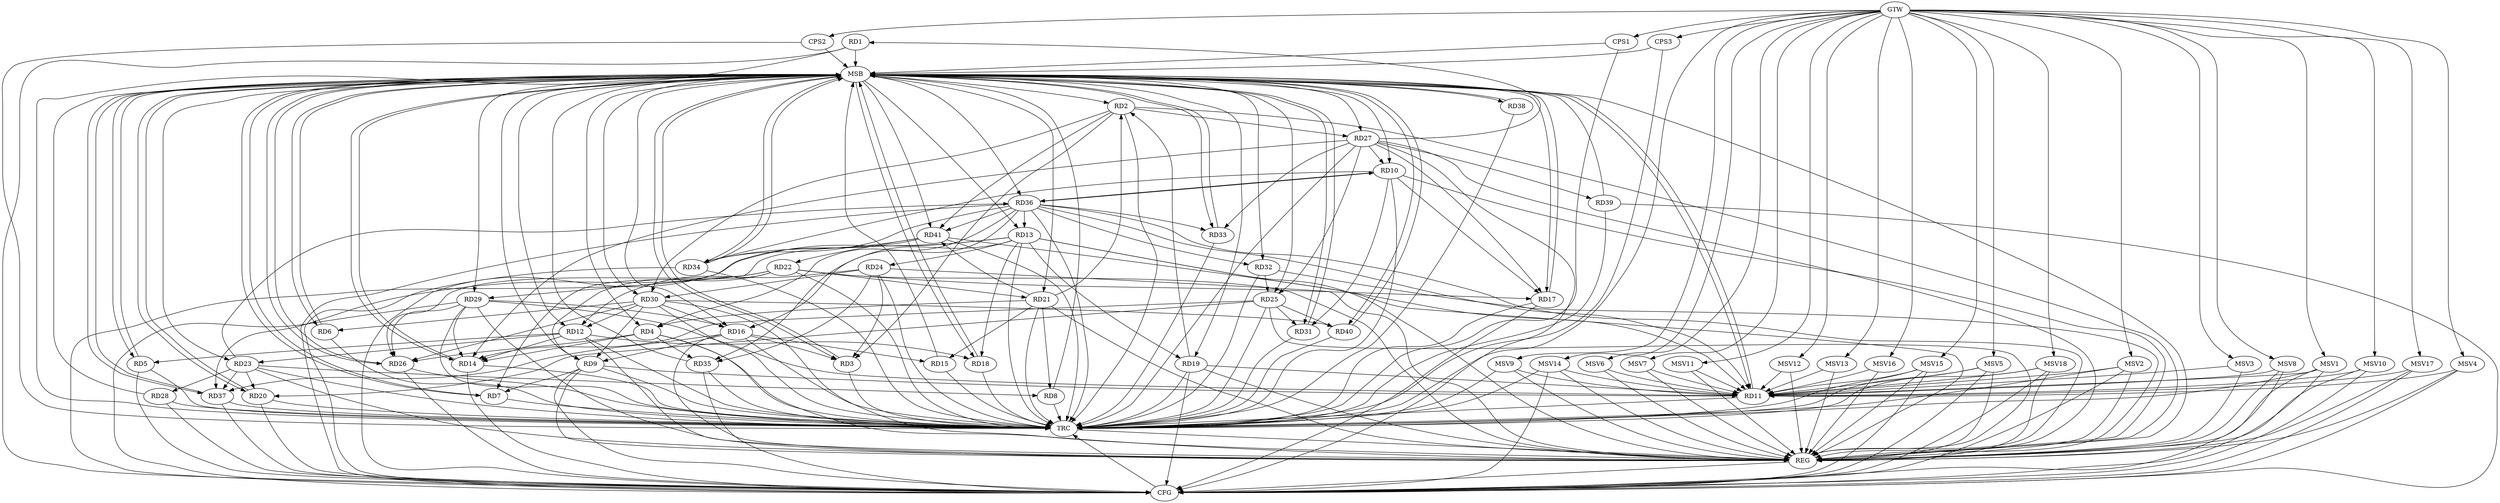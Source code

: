 strict digraph G {
  RD1 [ label="RD1" ];
  RD2 [ label="RD2" ];
  RD3 [ label="RD3" ];
  RD4 [ label="RD4" ];
  RD5 [ label="RD5" ];
  RD6 [ label="RD6" ];
  RD7 [ label="RD7" ];
  RD8 [ label="RD8" ];
  RD9 [ label="RD9" ];
  RD10 [ label="RD10" ];
  RD11 [ label="RD11" ];
  RD12 [ label="RD12" ];
  RD13 [ label="RD13" ];
  RD14 [ label="RD14" ];
  RD15 [ label="RD15" ];
  RD16 [ label="RD16" ];
  RD17 [ label="RD17" ];
  RD18 [ label="RD18" ];
  RD19 [ label="RD19" ];
  RD20 [ label="RD20" ];
  RD21 [ label="RD21" ];
  RD22 [ label="RD22" ];
  RD23 [ label="RD23" ];
  RD24 [ label="RD24" ];
  RD25 [ label="RD25" ];
  RD26 [ label="RD26" ];
  RD27 [ label="RD27" ];
  RD28 [ label="RD28" ];
  RD29 [ label="RD29" ];
  RD30 [ label="RD30" ];
  RD31 [ label="RD31" ];
  RD32 [ label="RD32" ];
  RD33 [ label="RD33" ];
  RD34 [ label="RD34" ];
  RD35 [ label="RD35" ];
  RD36 [ label="RD36" ];
  RD37 [ label="RD37" ];
  RD38 [ label="RD38" ];
  RD39 [ label="RD39" ];
  RD40 [ label="RD40" ];
  RD41 [ label="RD41" ];
  CPS1 [ label="CPS1" ];
  CPS2 [ label="CPS2" ];
  CPS3 [ label="CPS3" ];
  GTW [ label="GTW" ];
  REG [ label="REG" ];
  MSB [ label="MSB" ];
  CFG [ label="CFG" ];
  TRC [ label="TRC" ];
  MSV1 [ label="MSV1" ];
  MSV2 [ label="MSV2" ];
  MSV3 [ label="MSV3" ];
  MSV4 [ label="MSV4" ];
  MSV5 [ label="MSV5" ];
  MSV6 [ label="MSV6" ];
  MSV7 [ label="MSV7" ];
  MSV8 [ label="MSV8" ];
  MSV9 [ label="MSV9" ];
  MSV10 [ label="MSV10" ];
  MSV11 [ label="MSV11" ];
  MSV12 [ label="MSV12" ];
  MSV13 [ label="MSV13" ];
  MSV14 [ label="MSV14" ];
  MSV15 [ label="MSV15" ];
  MSV16 [ label="MSV16" ];
  MSV17 [ label="MSV17" ];
  MSV18 [ label="MSV18" ];
  RD27 -> RD1;
  RD2 -> RD3;
  RD19 -> RD2;
  RD21 -> RD2;
  RD2 -> RD27;
  RD2 -> RD30;
  RD2 -> RD41;
  RD16 -> RD3;
  RD24 -> RD3;
  RD4 -> RD14;
  RD21 -> RD4;
  RD4 -> RD26;
  RD4 -> RD35;
  RD36 -> RD4;
  RD12 -> RD5;
  RD30 -> RD6;
  RD9 -> RD7;
  RD22 -> RD7;
  RD21 -> RD8;
  RD23 -> RD8;
  RD9 -> RD11;
  RD16 -> RD9;
  RD22 -> RD9;
  RD30 -> RD9;
  RD10 -> RD17;
  RD27 -> RD10;
  RD10 -> RD31;
  RD10 -> RD34;
  RD10 -> RD36;
  RD36 -> RD10;
  RD13 -> RD11;
  RD19 -> RD11;
  RD29 -> RD11;
  RD36 -> RD11;
  RD12 -> RD14;
  RD12 -> RD18;
  RD12 -> RD23;
  RD24 -> RD12;
  RD30 -> RD12;
  RD13 -> RD16;
  RD13 -> RD18;
  RD13 -> RD19;
  RD13 -> RD24;
  RD13 -> RD29;
  RD36 -> RD13;
  RD25 -> RD14;
  RD27 -> RD14;
  RD29 -> RD14;
  RD16 -> RD15;
  RD21 -> RD15;
  RD29 -> RD16;
  RD30 -> RD16;
  RD16 -> RD37;
  RD22 -> RD17;
  RD27 -> RD17;
  RD23 -> RD20;
  RD25 -> RD20;
  RD22 -> RD21;
  RD21 -> RD41;
  RD22 -> RD26;
  RD22 -> RD37;
  RD41 -> RD22;
  RD23 -> RD28;
  RD23 -> RD36;
  RD23 -> RD37;
  RD24 -> RD30;
  RD24 -> RD35;
  RD27 -> RD25;
  RD25 -> RD31;
  RD32 -> RD25;
  RD25 -> RD40;
  RD29 -> RD26;
  RD30 -> RD26;
  RD27 -> RD33;
  RD27 -> RD39;
  RD30 -> RD40;
  RD36 -> RD32;
  RD36 -> RD33;
  RD36 -> RD34;
  RD41 -> RD34;
  RD36 -> RD35;
  RD36 -> RD41;
  GTW -> CPS1;
  GTW -> CPS2;
  GTW -> CPS3;
  RD2 -> REG;
  RD4 -> REG;
  RD9 -> REG;
  RD10 -> REG;
  RD12 -> REG;
  RD13 -> REG;
  RD16 -> REG;
  RD19 -> REG;
  RD21 -> REG;
  RD22 -> REG;
  RD23 -> REG;
  RD24 -> REG;
  RD25 -> REG;
  RD27 -> REG;
  RD29 -> REG;
  RD30 -> REG;
  RD32 -> REG;
  RD36 -> REG;
  RD41 -> REG;
  RD1 -> MSB;
  MSB -> RD9;
  MSB -> RD33;
  MSB -> RD41;
  MSB -> REG;
  RD3 -> MSB;
  MSB -> RD7;
  RD5 -> MSB;
  MSB -> RD13;
  MSB -> RD34;
  RD6 -> MSB;
  MSB -> RD20;
  MSB -> RD32;
  MSB -> RD37;
  RD7 -> MSB;
  MSB -> RD10;
  MSB -> RD18;
  MSB -> RD27;
  MSB -> RD31;
  RD8 -> MSB;
  MSB -> RD23;
  RD11 -> MSB;
  MSB -> RD3;
  RD14 -> MSB;
  MSB -> RD26;
  MSB -> RD36;
  RD15 -> MSB;
  MSB -> RD14;
  MSB -> RD29;
  RD17 -> MSB;
  MSB -> RD16;
  MSB -> RD40;
  RD18 -> MSB;
  MSB -> RD17;
  MSB -> RD19;
  RD20 -> MSB;
  MSB -> RD6;
  MSB -> RD25;
  RD26 -> MSB;
  MSB -> RD11;
  MSB -> RD21;
  RD28 -> MSB;
  MSB -> RD12;
  RD31 -> MSB;
  RD33 -> MSB;
  MSB -> RD38;
  RD34 -> MSB;
  MSB -> RD5;
  RD35 -> MSB;
  MSB -> RD30;
  RD37 -> MSB;
  RD38 -> MSB;
  MSB -> RD4;
  RD39 -> MSB;
  RD40 -> MSB;
  MSB -> RD2;
  CPS1 -> MSB;
  CPS2 -> MSB;
  CPS3 -> MSB;
  RD39 -> CFG;
  RD1 -> CFG;
  RD35 -> CFG;
  RD9 -> CFG;
  RD29 -> CFG;
  RD20 -> CFG;
  RD27 -> CFG;
  RD26 -> CFG;
  RD28 -> CFG;
  RD19 -> CFG;
  RD13 -> CFG;
  RD41 -> CFG;
  RD14 -> CFG;
  RD5 -> CFG;
  RD34 -> CFG;
  RD36 -> CFG;
  RD37 -> CFG;
  RD17 -> CFG;
  REG -> CFG;
  RD1 -> TRC;
  RD2 -> TRC;
  RD3 -> TRC;
  RD4 -> TRC;
  RD5 -> TRC;
  RD6 -> TRC;
  RD7 -> TRC;
  RD8 -> TRC;
  RD9 -> TRC;
  RD10 -> TRC;
  RD11 -> TRC;
  RD12 -> TRC;
  RD13 -> TRC;
  RD14 -> TRC;
  RD15 -> TRC;
  RD16 -> TRC;
  RD17 -> TRC;
  RD18 -> TRC;
  RD19 -> TRC;
  RD20 -> TRC;
  RD21 -> TRC;
  RD22 -> TRC;
  RD23 -> TRC;
  RD24 -> TRC;
  RD25 -> TRC;
  RD26 -> TRC;
  RD27 -> TRC;
  RD28 -> TRC;
  RD29 -> TRC;
  RD30 -> TRC;
  RD31 -> TRC;
  RD32 -> TRC;
  RD33 -> TRC;
  RD34 -> TRC;
  RD35 -> TRC;
  RD36 -> TRC;
  RD37 -> TRC;
  RD38 -> TRC;
  RD39 -> TRC;
  RD40 -> TRC;
  RD41 -> TRC;
  CPS1 -> TRC;
  CPS2 -> TRC;
  CPS3 -> TRC;
  GTW -> TRC;
  CFG -> TRC;
  TRC -> REG;
  MSV1 -> RD11;
  MSV2 -> RD11;
  MSV3 -> RD11;
  MSV4 -> RD11;
  MSV5 -> RD11;
  GTW -> MSV1;
  MSV1 -> REG;
  MSV1 -> TRC;
  MSV1 -> CFG;
  GTW -> MSV2;
  MSV2 -> REG;
  MSV2 -> TRC;
  MSV2 -> CFG;
  GTW -> MSV3;
  MSV3 -> REG;
  GTW -> MSV4;
  MSV4 -> REG;
  MSV4 -> CFG;
  GTW -> MSV5;
  MSV5 -> REG;
  MSV5 -> TRC;
  MSV5 -> CFG;
  MSV6 -> RD11;
  GTW -> MSV6;
  MSV6 -> REG;
  MSV7 -> RD11;
  GTW -> MSV7;
  MSV7 -> REG;
  MSV8 -> RD11;
  GTW -> MSV8;
  MSV8 -> REG;
  MSV8 -> CFG;
  MSV9 -> RD11;
  GTW -> MSV9;
  MSV9 -> REG;
  MSV9 -> TRC;
  MSV10 -> RD11;
  MSV11 -> RD11;
  GTW -> MSV10;
  MSV10 -> REG;
  MSV10 -> CFG;
  GTW -> MSV11;
  MSV11 -> REG;
  MSV12 -> RD11;
  MSV13 -> RD11;
  GTW -> MSV12;
  MSV12 -> REG;
  GTW -> MSV13;
  MSV13 -> REG;
  MSV14 -> RD11;
  GTW -> MSV14;
  MSV14 -> REG;
  MSV14 -> TRC;
  MSV14 -> CFG;
  MSV15 -> RD11;
  MSV16 -> RD11;
  GTW -> MSV15;
  MSV15 -> REG;
  MSV15 -> TRC;
  MSV15 -> CFG;
  GTW -> MSV16;
  MSV16 -> REG;
  MSV17 -> RD11;
  GTW -> MSV17;
  MSV17 -> REG;
  MSV17 -> CFG;
  MSV18 -> RD11;
  GTW -> MSV18;
  MSV18 -> REG;
  MSV18 -> TRC;
  MSV18 -> CFG;
}
